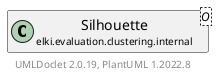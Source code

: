 @startuml
    remove .*\.(Instance|Par|Parameterizer|Factory)$
    set namespaceSeparator none
    hide empty fields
    hide empty methods

    class "<size:14>Silhouette.Par\n<size:10>elki.evaluation.clustering.internal" as elki.evaluation.clustering.internal.Silhouette.Par<O> [[Silhouette.Par.html]] {
        {static} +DISTANCE_ID: OptionID
        {static} +NOISE_ID: OptionID
        {static} +NO_PENALIZE_ID: OptionID
        -distance: Distance<? super O>
        -noiseOption: NoiseHandling
        -penalize: boolean
        +configure(Parameterization): void
        +make(): Silhouette<O>
    }

    interface "<size:14>Parameterizer\n<size:10>elki.utilities.optionhandling" as elki.utilities.optionhandling.Parameterizer [[../../../utilities/optionhandling/Parameterizer.html]] {
        {abstract} +make(): Object
    }
    class "<size:14>Silhouette\n<size:10>elki.evaluation.clustering.internal" as elki.evaluation.clustering.internal.Silhouette<O> [[Silhouette.html]]

    elki.utilities.optionhandling.Parameterizer <|.. elki.evaluation.clustering.internal.Silhouette.Par
    elki.evaluation.clustering.internal.Silhouette +-- elki.evaluation.clustering.internal.Silhouette.Par

    center footer UMLDoclet 2.0.19, PlantUML 1.2022.8
@enduml
